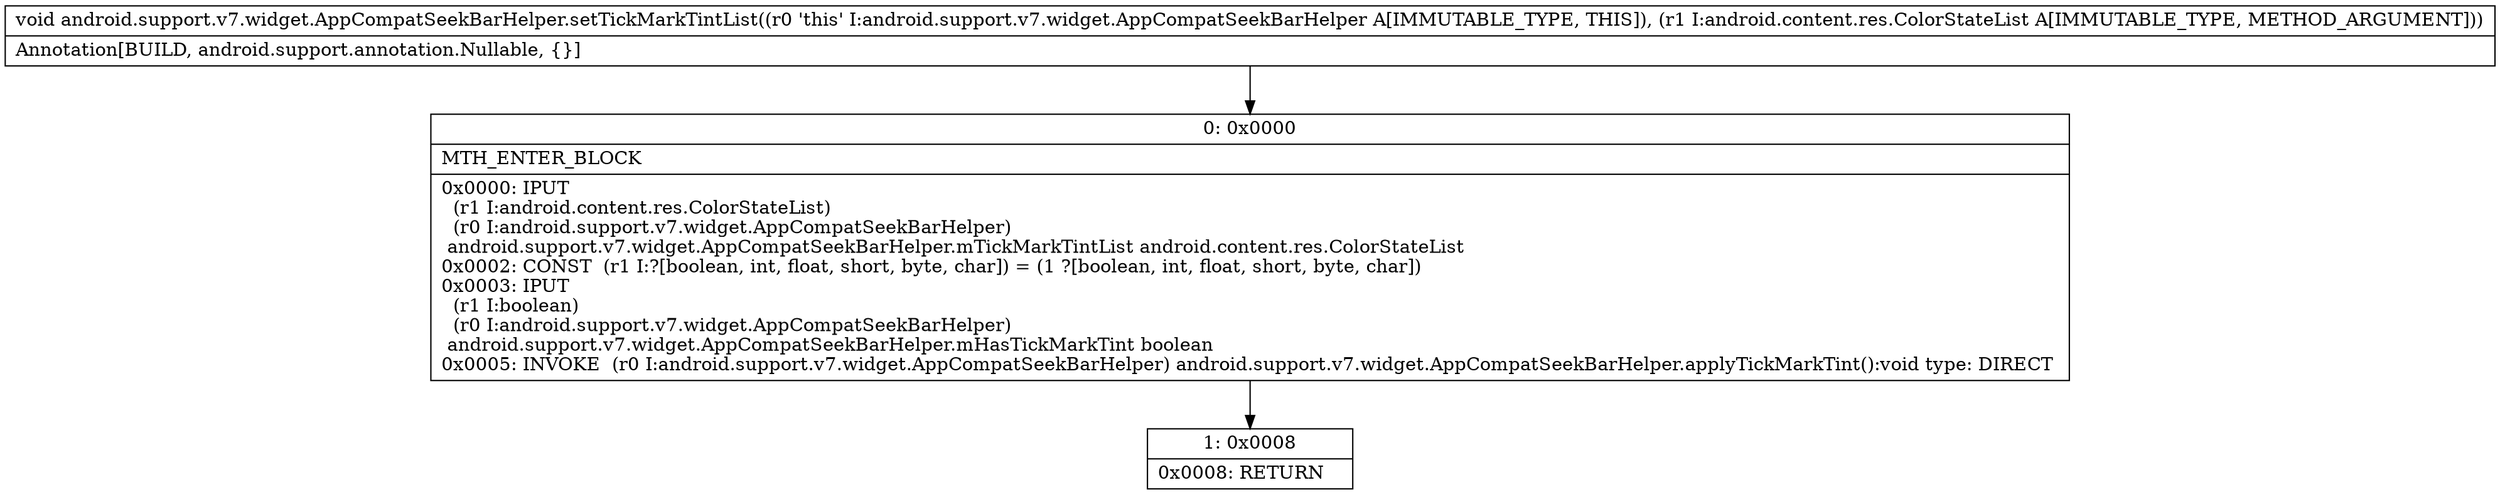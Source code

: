 digraph "CFG forandroid.support.v7.widget.AppCompatSeekBarHelper.setTickMarkTintList(Landroid\/content\/res\/ColorStateList;)V" {
Node_0 [shape=record,label="{0\:\ 0x0000|MTH_ENTER_BLOCK\l|0x0000: IPUT  \l  (r1 I:android.content.res.ColorStateList)\l  (r0 I:android.support.v7.widget.AppCompatSeekBarHelper)\l android.support.v7.widget.AppCompatSeekBarHelper.mTickMarkTintList android.content.res.ColorStateList \l0x0002: CONST  (r1 I:?[boolean, int, float, short, byte, char]) = (1 ?[boolean, int, float, short, byte, char]) \l0x0003: IPUT  \l  (r1 I:boolean)\l  (r0 I:android.support.v7.widget.AppCompatSeekBarHelper)\l android.support.v7.widget.AppCompatSeekBarHelper.mHasTickMarkTint boolean \l0x0005: INVOKE  (r0 I:android.support.v7.widget.AppCompatSeekBarHelper) android.support.v7.widget.AppCompatSeekBarHelper.applyTickMarkTint():void type: DIRECT \l}"];
Node_1 [shape=record,label="{1\:\ 0x0008|0x0008: RETURN   \l}"];
MethodNode[shape=record,label="{void android.support.v7.widget.AppCompatSeekBarHelper.setTickMarkTintList((r0 'this' I:android.support.v7.widget.AppCompatSeekBarHelper A[IMMUTABLE_TYPE, THIS]), (r1 I:android.content.res.ColorStateList A[IMMUTABLE_TYPE, METHOD_ARGUMENT]))  | Annotation[BUILD, android.support.annotation.Nullable, \{\}]\l}"];
MethodNode -> Node_0;
Node_0 -> Node_1;
}

